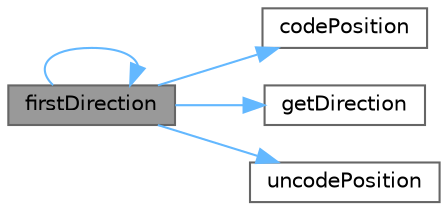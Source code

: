 digraph "firstDirection"
{
 // LATEX_PDF_SIZE
  bgcolor="transparent";
  edge [fontname=Helvetica,fontsize=10,labelfontname=Helvetica,labelfontsize=10];
  node [fontname=Helvetica,fontsize=10,shape=box,height=0.2,width=0.4];
  rankdir="LR";
  Node1 [label="firstDirection",height=0.2,width=0.4,color="gray40", fillcolor="grey60", style="filled", fontcolor="black",tooltip=" "];
  Node1 -> Node2 [color="steelblue1",style="solid"];
  Node2 [label="codePosition",height=0.2,width=0.4,color="grey40", fillcolor="white", style="filled",URL="$ghost__intelligence_8cpp.html#af131dfae8cf73948925f5bf6803cd4dc",tooltip="convert a Position to a string"];
  Node1 -> Node1 [color="steelblue1",style="solid"];
  Node1 -> Node3 [color="steelblue1",style="solid"];
  Node3 [label="getDirection",height=0.2,width=0.4,color="grey40", fillcolor="white", style="filled",URL="$general_8cpp.html#afe6b83cf4f35dfd94b78afc6bc63928d",tooltip=" "];
  Node1 -> Node4 [color="steelblue1",style="solid"];
  Node4 [label="uncodePosition",height=0.2,width=0.4,color="grey40", fillcolor="white", style="filled",URL="$ghost__intelligence_8cpp.html#a5ccdcb9f96c7fbbaae872d4c9df2134f",tooltip=" "];
}
